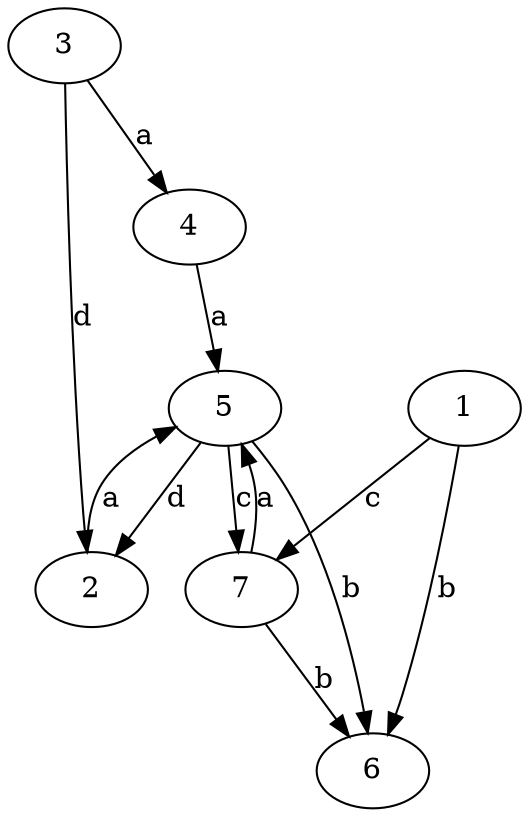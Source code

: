 strict digraph  {
	3 -> 4 [label=a];
	4 -> 5 [label=a];
	7 -> 5 [label=a];
	2 -> 5 [label=a];
	5 -> 6 [label=b];
	1 -> 6 [label=b];
	7 -> 6 [label=b];
	5 -> 7 [label=c];
	1 -> 7 [label=c];
	3 -> 2 [label=d];
	5 -> 2 [label=d];
}
